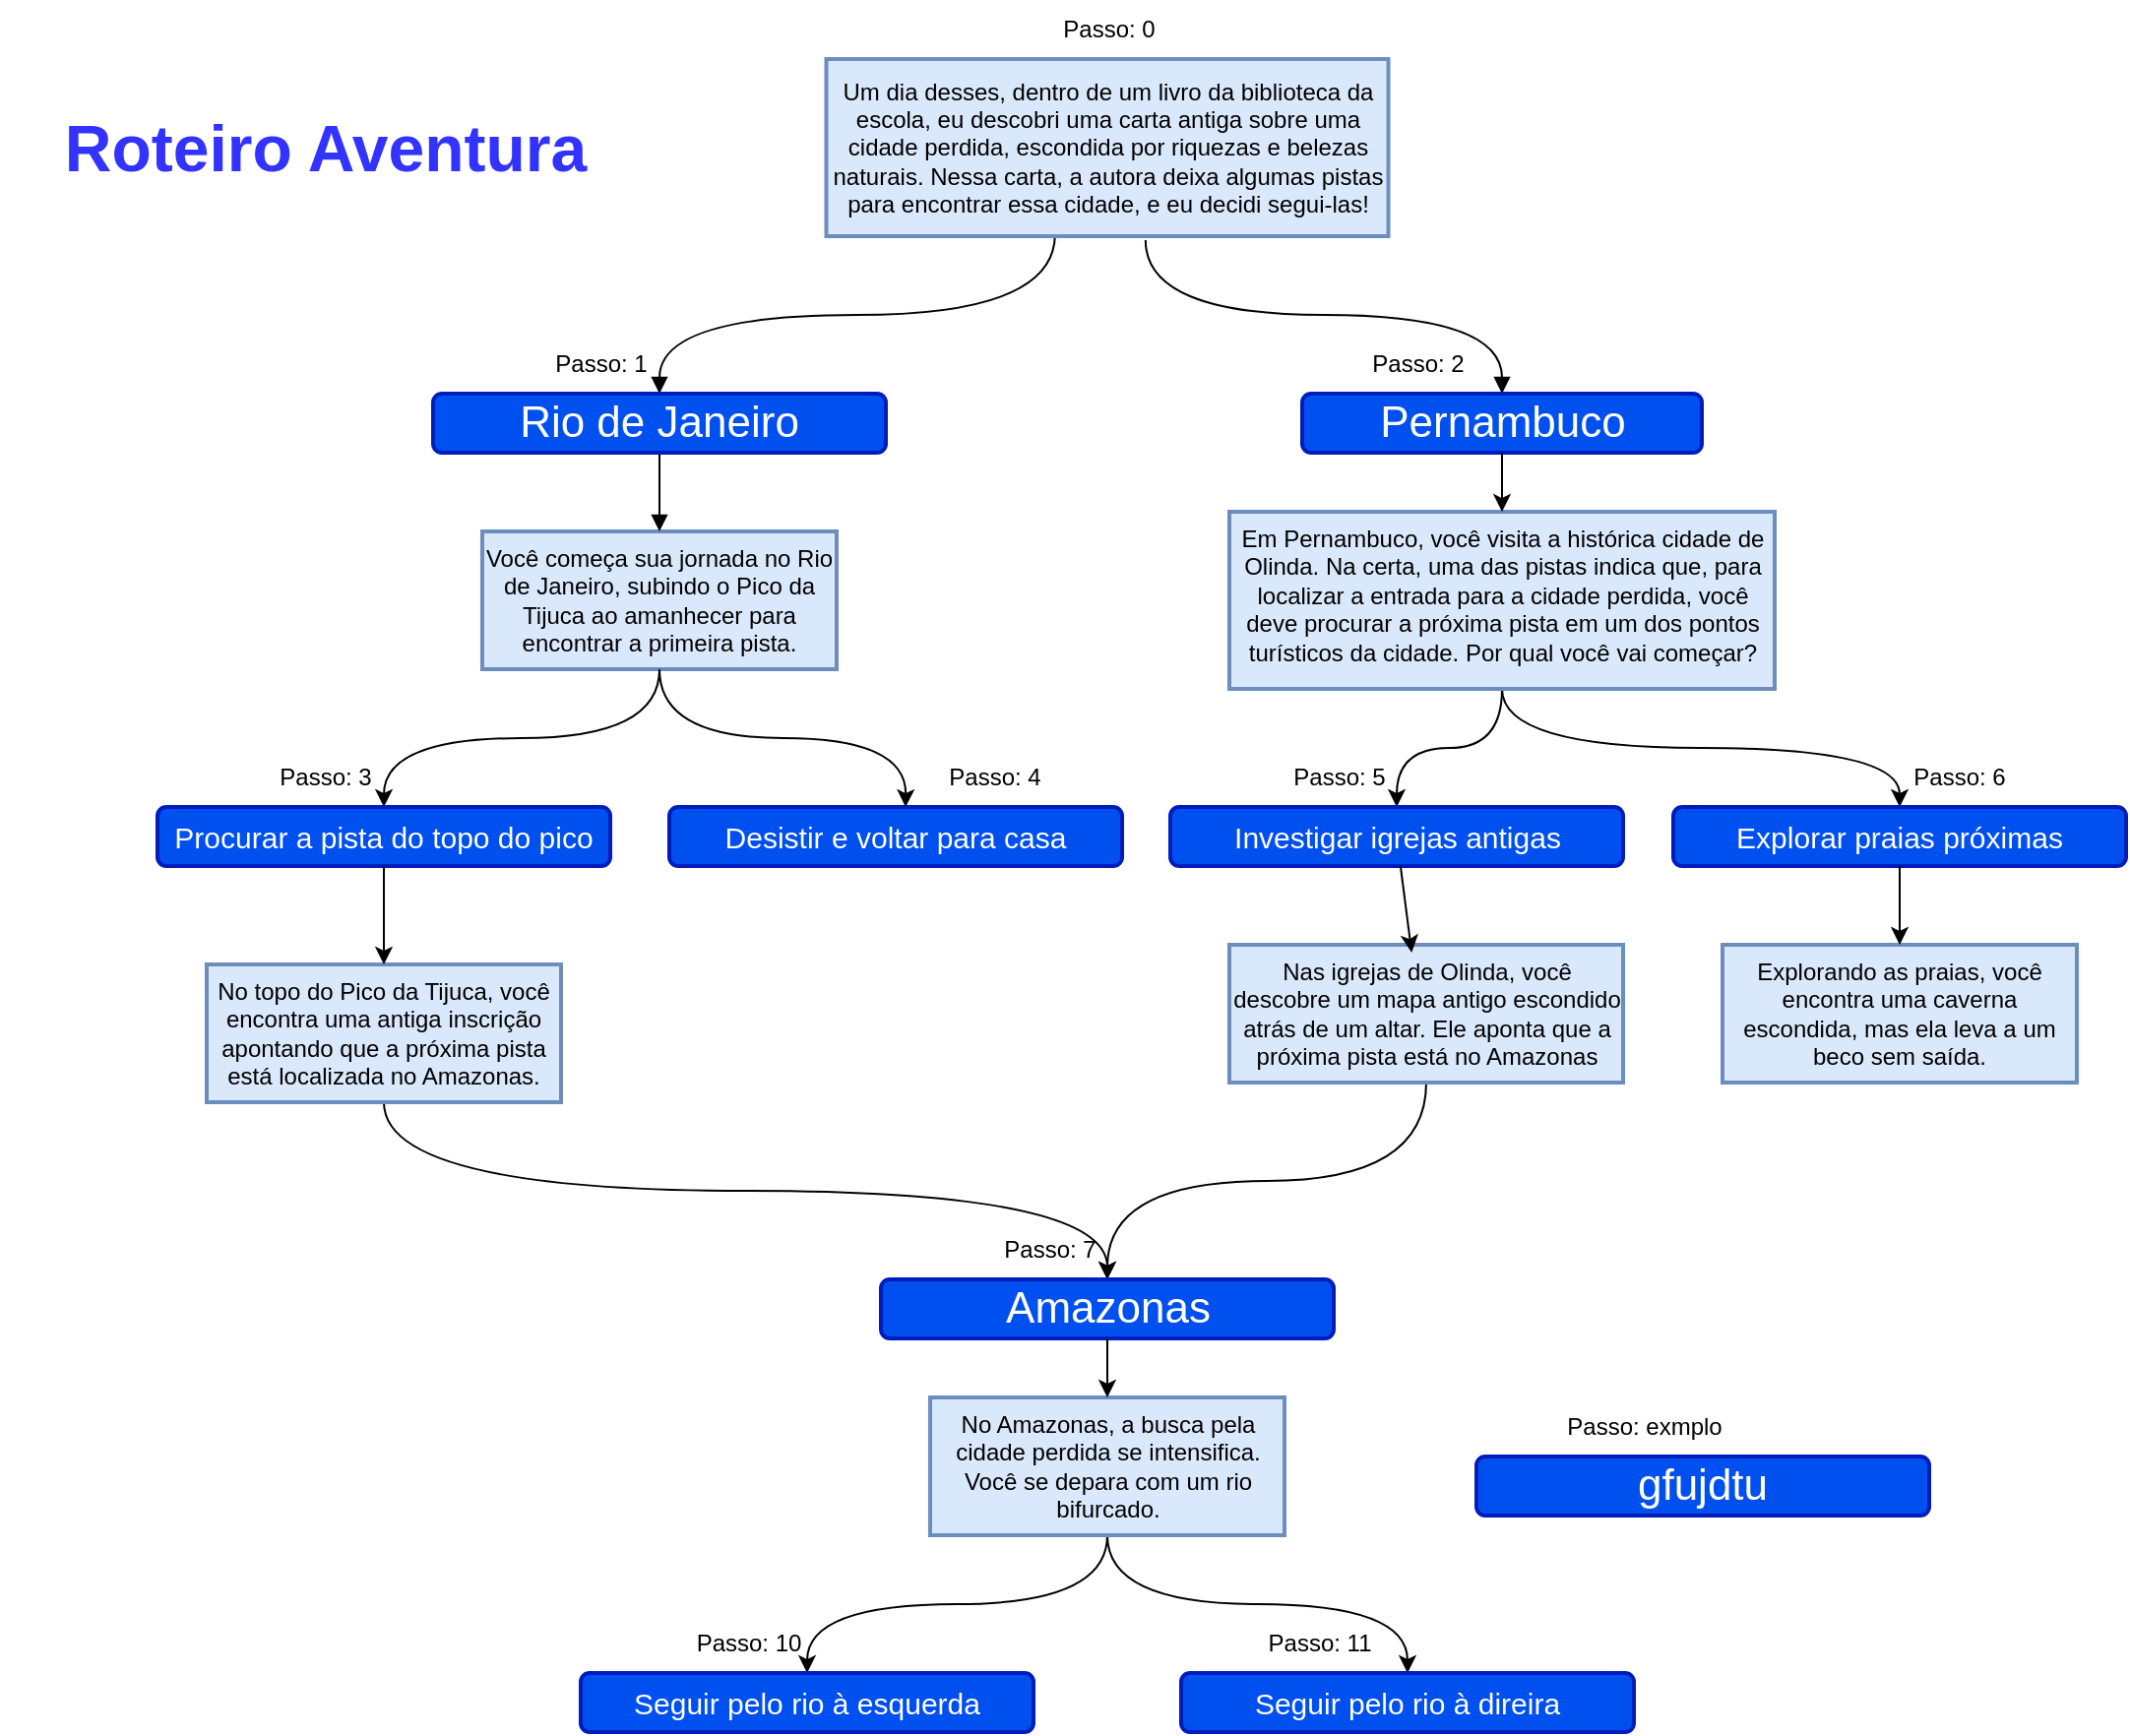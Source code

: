 <mxfile version="28.2.3">
  <diagram id="NOXWgNdLpGtzCkD4o4gN" name="Page-1">
    <mxGraphModel dx="796" dy="806" grid="1" gridSize="10" guides="1" tooltips="1" connect="1" arrows="1" fold="1" page="1" pageScale="1" pageWidth="850" pageHeight="1100" math="0" shadow="0">
      <root>
        <mxCell id="0" />
        <mxCell id="1" parent="0" />
        <mxCell id="Osc-jSaQV2gRz7m0Fzf3-87" style="edgeStyle=orthogonalEdgeStyle;rounded=0;orthogonalLoop=1;jettySize=auto;html=1;exitX=0.5;exitY=1;exitDx=0;exitDy=0;entryX=0.5;entryY=0;entryDx=0;entryDy=0;curved=1;" parent="1" source="20" target="Osc-jSaQV2gRz7m0Fzf3-85" edge="1">
          <mxGeometry relative="1" as="geometry" />
        </mxCell>
        <mxCell id="20" value="Você começa sua jornada no Rio de Janeiro, subindo o Pico da Tijuca ao amanhecer para encontrar a primeira pista.&#xa;" style="whiteSpace=wrap;strokeWidth=2;pointerEvents=0;align=center;verticalAlign=top;fontFamily=Helvetica;fontSize=12;fillColor=#dae8fc;strokeColor=#6c8ebf;" parent="1" vertex="1">
          <mxGeometry x="1225" y="280" width="180" height="70" as="geometry" />
        </mxCell>
        <mxCell id="35" value="" style="startArrow=none;endArrow=block;entryX=0.5;entryY=0;strokeColor=default;rounded=1;edgeStyle=orthogonalEdgeStyle;curved=1;exitX=0.407;exitY=0.989;exitDx=0;exitDy=0;exitPerimeter=0;" parent="1" source="2" target="10" edge="1">
          <mxGeometry relative="1" as="geometry">
            <mxPoint x="1430" y="130" as="sourcePoint" />
          </mxGeometry>
        </mxCell>
        <mxCell id="36" value="" style="curved=1;startArrow=none;endArrow=block;exitX=0.568;exitY=1.022;entryX=0.5;entryY=0;exitDx=0;exitDy=0;exitPerimeter=0;edgeStyle=orthogonalEdgeStyle;" parent="1" source="2" target="11" edge="1">
          <mxGeometry relative="1" as="geometry">
            <mxPoint x="1605" y="304.58" as="sourcePoint" />
          </mxGeometry>
        </mxCell>
        <mxCell id="45" value="" style="startArrow=none;endArrow=block;exitX=0.5;exitY=1;entryX=0.5;entryY=0;exitDx=0;exitDy=0;" parent="1" source="10" target="20" edge="1">
          <mxGeometry relative="1" as="geometry" />
        </mxCell>
        <mxCell id="Osc-jSaQV2gRz7m0Fzf3-55" value="&lt;h1&gt;&lt;span style=&quot;text-wrap-mode: wrap;&quot;&gt;&lt;font style=&quot;font-size: 33px; color: rgb(51, 51, 255);&quot;&gt;&lt;b style=&quot;&quot;&gt;Roteiro Aventura&lt;/b&gt;&lt;/font&gt;&lt;/span&gt;&lt;/h1&gt;" style="text;html=1;align=center;verticalAlign=middle;resizable=1;points=[];autosize=1;strokeColor=none;fillColor=none;rotation=0;imageAspect=0;movable=1;rotatable=1;deletable=1;editable=1;locked=0;connectable=1;" parent="1" vertex="1">
          <mxGeometry x="980" y="40" width="330" height="90" as="geometry" />
        </mxCell>
        <mxCell id="Osc-jSaQV2gRz7m0Fzf3-78" value="" style="group;pointerEvents=0;align=center;verticalAlign=top;fontFamily=Helvetica;fontSize=12;fontColor=default;fillColor=none;gradientColor=none;" parent="1" vertex="1" connectable="0">
          <mxGeometry x="1641.5" y="180" width="203" height="60" as="geometry" />
        </mxCell>
        <mxCell id="11" value="Pernambuco" style="whiteSpace=wrap;strokeWidth=2;fontSize=22;strokeColor=#001DBC;align=center;verticalAlign=middle;fontFamily=Helvetica;fontColor=#ffffff;fillColor=#0050ef;rounded=1;pointerEvents=0;gradientColor=none;" parent="Osc-jSaQV2gRz7m0Fzf3-78" vertex="1">
          <mxGeometry y="30" width="203" height="30" as="geometry" />
        </mxCell>
        <mxCell id="Osc-jSaQV2gRz7m0Fzf3-76" value="Passo: 2" style="text;html=1;align=center;verticalAlign=middle;resizable=0;points=[];autosize=1;strokeColor=none;fillColor=none;rounded=1;fontFamily=Helvetica;fontSize=12;fontColor=default;" parent="Osc-jSaQV2gRz7m0Fzf3-78" vertex="1">
          <mxGeometry x="23" width="70" height="30" as="geometry" />
        </mxCell>
        <mxCell id="2" value="Um dia desses, dentro de um livro da biblioteca da escola, eu descobri uma carta antiga sobre uma cidade perdida, escondida por riquezas e belezas naturais. Nessa carta, a autora deixa algumas pistas para encontrar essa cidade, e eu decidi segui-las!" style="whiteSpace=wrap;strokeWidth=2;labelBackgroundColor=none;rounded=0;fillStyle=auto;fillColor=#dae8fc;strokeColor=#6c8ebf;" parent="1" vertex="1">
          <mxGeometry x="1399.75" y="40" width="285.5" height="90" as="geometry" />
        </mxCell>
        <mxCell id="Osc-jSaQV2gRz7m0Fzf3-61" value="Passo: 0" style="text;html=1;align=center;verticalAlign=middle;resizable=0;points=[];autosize=1;strokeColor=none;fillColor=none;" parent="1" vertex="1">
          <mxGeometry x="1507.5" y="10" width="70" height="30" as="geometry" />
        </mxCell>
        <mxCell id="Osc-jSaQV2gRz7m0Fzf3-81" value="" style="group" parent="1" vertex="1" connectable="0">
          <mxGeometry x="1200" y="180" width="230" height="60" as="geometry" />
        </mxCell>
        <mxCell id="10" value="Rio de Janeiro" style="whiteSpace=wrap;strokeWidth=2;fontSize=22;rounded=1;fillColor=#0050ef;strokeColor=#001DBC;fontColor=#ffffff;" parent="Osc-jSaQV2gRz7m0Fzf3-81" vertex="1">
          <mxGeometry y="30" width="230" height="30" as="geometry" />
        </mxCell>
        <mxCell id="Osc-jSaQV2gRz7m0Fzf3-75" value="Passo: 1" style="text;html=1;align=center;verticalAlign=middle;resizable=0;points=[];autosize=1;strokeColor=none;fillColor=none;rounded=1;" parent="Osc-jSaQV2gRz7m0Fzf3-81" vertex="1">
          <mxGeometry x="50" width="70" height="30" as="geometry" />
        </mxCell>
        <mxCell id="Osc-jSaQV2gRz7m0Fzf3-101" style="edgeStyle=orthogonalEdgeStyle;rounded=0;orthogonalLoop=1;jettySize=auto;html=1;entryX=0.5;entryY=0;entryDx=0;entryDy=0;curved=1;" parent="1" source="Osc-jSaQV2gRz7m0Fzf3-82" target="Osc-jSaQV2gRz7m0Fzf3-96" edge="1">
          <mxGeometry relative="1" as="geometry" />
        </mxCell>
        <mxCell id="Osc-jSaQV2gRz7m0Fzf3-102" style="edgeStyle=orthogonalEdgeStyle;rounded=0;orthogonalLoop=1;jettySize=auto;html=1;entryX=0.5;entryY=0;entryDx=0;entryDy=0;curved=1;" parent="1" source="Osc-jSaQV2gRz7m0Fzf3-82" target="Osc-jSaQV2gRz7m0Fzf3-99" edge="1">
          <mxGeometry relative="1" as="geometry" />
        </mxCell>
        <mxCell id="Osc-jSaQV2gRz7m0Fzf3-82" value="Em Pernambuco, você visita a histórica cidade de Olinda. Na certa, uma das pistas indica que, para localizar a entrada para a cidade perdida, você deve procurar a próxima pista em um dos pontos turísticos da cidade. Por qual você vai começar?" style="whiteSpace=wrap;strokeWidth=2;pointerEvents=0;align=center;verticalAlign=top;fontFamily=Helvetica;fontSize=12;fillColor=#dae8fc;strokeColor=#6c8ebf;" parent="1" vertex="1">
          <mxGeometry x="1604.5" y="270" width="277" height="90" as="geometry" />
        </mxCell>
        <mxCell id="Osc-jSaQV2gRz7m0Fzf3-83" style="edgeStyle=none;rounded=0;orthogonalLoop=1;jettySize=auto;html=1;" parent="1" source="11" target="Osc-jSaQV2gRz7m0Fzf3-82" edge="1">
          <mxGeometry relative="1" as="geometry" />
        </mxCell>
        <mxCell id="Osc-jSaQV2gRz7m0Fzf3-84" value="" style="group" parent="1" vertex="1" connectable="0">
          <mxGeometry x="1060" y="390" width="230" height="60" as="geometry" />
        </mxCell>
        <mxCell id="Osc-jSaQV2gRz7m0Fzf3-85" value="Procurar a pista do topo do pico" style="whiteSpace=wrap;strokeWidth=2;fontSize=15;rounded=1;fillColor=#0050ef;strokeColor=#001DBC;fontColor=#ffffff;" parent="Osc-jSaQV2gRz7m0Fzf3-84" vertex="1">
          <mxGeometry y="30" width="230" height="30" as="geometry" />
        </mxCell>
        <mxCell id="Osc-jSaQV2gRz7m0Fzf3-86" value="Passo: 3" style="text;html=1;align=center;verticalAlign=middle;resizable=0;points=[];autosize=1;strokeColor=none;fillColor=none;rounded=1;" parent="Osc-jSaQV2gRz7m0Fzf3-84" vertex="1">
          <mxGeometry x="50" width="70" height="30" as="geometry" />
        </mxCell>
        <mxCell id="Osc-jSaQV2gRz7m0Fzf3-88" value="" style="group" parent="1" vertex="1" connectable="0">
          <mxGeometry x="1320" y="390" width="230" height="60" as="geometry" />
        </mxCell>
        <mxCell id="Osc-jSaQV2gRz7m0Fzf3-89" value="Desistir e voltar para casa" style="whiteSpace=wrap;strokeWidth=2;fontSize=15;rounded=1;fillColor=#0050ef;strokeColor=#001DBC;fontColor=#ffffff;" parent="Osc-jSaQV2gRz7m0Fzf3-88" vertex="1">
          <mxGeometry y="30" width="230" height="30" as="geometry" />
        </mxCell>
        <mxCell id="Osc-jSaQV2gRz7m0Fzf3-90" value="Passo: 4" style="text;html=1;align=center;verticalAlign=middle;resizable=0;points=[];autosize=1;strokeColor=none;fillColor=none;rounded=1;" parent="Osc-jSaQV2gRz7m0Fzf3-88" vertex="1">
          <mxGeometry x="130" width="70" height="30" as="geometry" />
        </mxCell>
        <mxCell id="Osc-jSaQV2gRz7m0Fzf3-91" style="edgeStyle=orthogonalEdgeStyle;rounded=0;orthogonalLoop=1;jettySize=auto;html=1;curved=1;exitX=0.5;exitY=1;exitDx=0;exitDy=0;" parent="1" source="20" edge="1">
          <mxGeometry relative="1" as="geometry">
            <mxPoint x="1440" y="420" as="targetPoint" />
          </mxGeometry>
        </mxCell>
        <mxCell id="Osc-jSaQV2gRz7m0Fzf3-112" style="edgeStyle=orthogonalEdgeStyle;rounded=0;orthogonalLoop=1;jettySize=auto;html=1;exitX=0.5;exitY=1;exitDx=0;exitDy=0;entryX=0.5;entryY=0;entryDx=0;entryDy=0;curved=1;" parent="1" source="Osc-jSaQV2gRz7m0Fzf3-93" target="Osc-jSaQV2gRz7m0Fzf3-108" edge="1">
          <mxGeometry relative="1" as="geometry" />
        </mxCell>
        <mxCell id="Osc-jSaQV2gRz7m0Fzf3-93" value="No topo do Pico da Tijuca, você encontra uma antiga inscrição apontando que a próxima pista está localizada no Amazonas." style="whiteSpace=wrap;strokeWidth=2;pointerEvents=0;align=center;verticalAlign=top;fontFamily=Helvetica;fontSize=12;fillColor=#dae8fc;strokeColor=#6c8ebf;" parent="1" vertex="1">
          <mxGeometry x="1085" y="500" width="180" height="70" as="geometry" />
        </mxCell>
        <mxCell id="Osc-jSaQV2gRz7m0Fzf3-94" style="edgeStyle=none;rounded=0;orthogonalLoop=1;jettySize=auto;html=1;entryX=0.5;entryY=0;entryDx=0;entryDy=0;" parent="1" source="Osc-jSaQV2gRz7m0Fzf3-85" target="Osc-jSaQV2gRz7m0Fzf3-93" edge="1">
          <mxGeometry relative="1" as="geometry" />
        </mxCell>
        <mxCell id="Osc-jSaQV2gRz7m0Fzf3-95" value="" style="group" parent="1" vertex="1" connectable="0">
          <mxGeometry x="1574.5" y="390" width="230" height="60" as="geometry" />
        </mxCell>
        <mxCell id="Osc-jSaQV2gRz7m0Fzf3-96" value="Investigar igrejas antigas" style="whiteSpace=wrap;strokeWidth=2;fontSize=15;rounded=1;fillColor=#0050ef;strokeColor=#001DBC;fontColor=#ffffff;" parent="Osc-jSaQV2gRz7m0Fzf3-95" vertex="1">
          <mxGeometry y="30" width="230" height="30" as="geometry" />
        </mxCell>
        <mxCell id="Osc-jSaQV2gRz7m0Fzf3-97" value="Passo: 5" style="text;html=1;align=center;verticalAlign=middle;resizable=0;points=[];autosize=1;strokeColor=none;fillColor=none;rounded=1;" parent="Osc-jSaQV2gRz7m0Fzf3-95" vertex="1">
          <mxGeometry x="50" width="70" height="30" as="geometry" />
        </mxCell>
        <mxCell id="Osc-jSaQV2gRz7m0Fzf3-98" value="" style="group" parent="1" vertex="1" connectable="0">
          <mxGeometry x="1830" y="390" width="230" height="60" as="geometry" />
        </mxCell>
        <mxCell id="Osc-jSaQV2gRz7m0Fzf3-99" value="Explorar praias próximas" style="whiteSpace=wrap;strokeWidth=2;fontSize=15;rounded=1;fillColor=#0050ef;strokeColor=#001DBC;fontColor=#ffffff;" parent="Osc-jSaQV2gRz7m0Fzf3-98" vertex="1">
          <mxGeometry y="30" width="230" height="30" as="geometry" />
        </mxCell>
        <mxCell id="Osc-jSaQV2gRz7m0Fzf3-100" value="Passo: 6" style="text;html=1;align=center;verticalAlign=middle;resizable=0;points=[];autosize=1;strokeColor=none;fillColor=none;rounded=1;" parent="Osc-jSaQV2gRz7m0Fzf3-98" vertex="1">
          <mxGeometry x="110" width="70" height="30" as="geometry" />
        </mxCell>
        <mxCell id="Osc-jSaQV2gRz7m0Fzf3-113" style="edgeStyle=orthogonalEdgeStyle;rounded=0;orthogonalLoop=1;jettySize=auto;html=1;entryX=0.5;entryY=0;entryDx=0;entryDy=0;curved=1;exitX=0.5;exitY=1;exitDx=0;exitDy=0;" parent="1" source="Osc-jSaQV2gRz7m0Fzf3-103" target="Osc-jSaQV2gRz7m0Fzf3-108" edge="1">
          <mxGeometry relative="1" as="geometry">
            <mxPoint x="1434" y="620" as="targetPoint" />
          </mxGeometry>
        </mxCell>
        <mxCell id="Osc-jSaQV2gRz7m0Fzf3-103" value="Nas igrejas de Olinda, você descobre um mapa antigo escondido atrás de um altar. Ele aponta que a próxima pista está no Amazonas" style="whiteSpace=wrap;strokeWidth=2;pointerEvents=0;align=center;verticalAlign=top;fontFamily=Helvetica;fontSize=12;fillColor=#dae8fc;strokeColor=#6c8ebf;" parent="1" vertex="1">
          <mxGeometry x="1604.5" y="490" width="200" height="70" as="geometry" />
        </mxCell>
        <mxCell id="Osc-jSaQV2gRz7m0Fzf3-104" value="Explorando as praias, você encontra uma caverna escondida, mas ela leva a um beco sem saída." style="whiteSpace=wrap;strokeWidth=2;pointerEvents=0;align=center;verticalAlign=top;fontFamily=Helvetica;fontSize=12;fillColor=#dae8fc;strokeColor=#6c8ebf;" parent="1" vertex="1">
          <mxGeometry x="1855" y="490" width="180" height="70" as="geometry" />
        </mxCell>
        <mxCell id="Osc-jSaQV2gRz7m0Fzf3-105" style="edgeStyle=none;rounded=0;orthogonalLoop=1;jettySize=auto;html=1;entryX=0.463;entryY=0.057;entryDx=0;entryDy=0;entryPerimeter=0;" parent="1" source="Osc-jSaQV2gRz7m0Fzf3-96" target="Osc-jSaQV2gRz7m0Fzf3-103" edge="1">
          <mxGeometry relative="1" as="geometry" />
        </mxCell>
        <mxCell id="Osc-jSaQV2gRz7m0Fzf3-106" style="edgeStyle=none;rounded=0;orthogonalLoop=1;jettySize=auto;html=1;entryX=0.5;entryY=0;entryDx=0;entryDy=0;" parent="1" source="Osc-jSaQV2gRz7m0Fzf3-99" target="Osc-jSaQV2gRz7m0Fzf3-104" edge="1">
          <mxGeometry relative="1" as="geometry" />
        </mxCell>
        <mxCell id="Osc-jSaQV2gRz7m0Fzf3-107" value="" style="group" parent="1" vertex="1" connectable="0">
          <mxGeometry x="1427.5" y="630" width="230" height="60" as="geometry" />
        </mxCell>
        <mxCell id="Osc-jSaQV2gRz7m0Fzf3-108" value="Amazonas" style="whiteSpace=wrap;strokeWidth=2;fontSize=22;rounded=1;fillColor=#0050ef;strokeColor=#001DBC;fontColor=#ffffff;" parent="Osc-jSaQV2gRz7m0Fzf3-107" vertex="1">
          <mxGeometry y="30" width="230" height="30" as="geometry" />
        </mxCell>
        <mxCell id="Osc-jSaQV2gRz7m0Fzf3-109" value="Passo: 7" style="text;html=1;align=center;verticalAlign=middle;resizable=0;points=[];autosize=1;strokeColor=none;fillColor=none;rounded=1;" parent="Osc-jSaQV2gRz7m0Fzf3-107" vertex="1">
          <mxGeometry x="50" width="70" height="30" as="geometry" />
        </mxCell>
        <mxCell id="Osc-jSaQV2gRz7m0Fzf3-121" style="edgeStyle=orthogonalEdgeStyle;rounded=0;orthogonalLoop=1;jettySize=auto;html=1;entryX=0.5;entryY=0;entryDx=0;entryDy=0;curved=1;" parent="1" source="Osc-jSaQV2gRz7m0Fzf3-110" target="Osc-jSaQV2gRz7m0Fzf3-115" edge="1">
          <mxGeometry relative="1" as="geometry" />
        </mxCell>
        <mxCell id="Osc-jSaQV2gRz7m0Fzf3-122" style="edgeStyle=orthogonalEdgeStyle;rounded=0;orthogonalLoop=1;jettySize=auto;html=1;exitX=0.5;exitY=1;exitDx=0;exitDy=0;entryX=0.5;entryY=0;entryDx=0;entryDy=0;curved=1;" parent="1" source="Osc-jSaQV2gRz7m0Fzf3-110" target="Osc-jSaQV2gRz7m0Fzf3-118" edge="1">
          <mxGeometry relative="1" as="geometry" />
        </mxCell>
        <mxCell id="Osc-jSaQV2gRz7m0Fzf3-110" value="No Amazonas, a busca pela cidade perdida se intensifica. Você se depara com um rio bifurcado." style="whiteSpace=wrap;strokeWidth=2;pointerEvents=0;align=center;verticalAlign=top;fontFamily=Helvetica;fontSize=12;fillColor=#dae8fc;strokeColor=#6c8ebf;" parent="1" vertex="1">
          <mxGeometry x="1452.5" y="720" width="180" height="70" as="geometry" />
        </mxCell>
        <mxCell id="Osc-jSaQV2gRz7m0Fzf3-111" style="edgeStyle=none;rounded=0;orthogonalLoop=1;jettySize=auto;html=1;entryX=0.5;entryY=0;entryDx=0;entryDy=0;" parent="1" source="Osc-jSaQV2gRz7m0Fzf3-108" target="Osc-jSaQV2gRz7m0Fzf3-110" edge="1">
          <mxGeometry relative="1" as="geometry" />
        </mxCell>
        <mxCell id="Osc-jSaQV2gRz7m0Fzf3-114" value="" style="group" parent="1" vertex="1" connectable="0">
          <mxGeometry x="1275" y="830" width="230" height="60" as="geometry" />
        </mxCell>
        <mxCell id="Osc-jSaQV2gRz7m0Fzf3-115" value="Seguir pelo rio à esquerda" style="whiteSpace=wrap;strokeWidth=2;fontSize=15;rounded=1;fillColor=#0050ef;strokeColor=#001DBC;fontColor=#ffffff;" parent="Osc-jSaQV2gRz7m0Fzf3-114" vertex="1">
          <mxGeometry y="30" width="230" height="30" as="geometry" />
        </mxCell>
        <mxCell id="Osc-jSaQV2gRz7m0Fzf3-116" value="Passo: 10" style="text;html=1;align=center;verticalAlign=middle;resizable=0;points=[];autosize=1;strokeColor=none;fillColor=none;rounded=1;" parent="Osc-jSaQV2gRz7m0Fzf3-114" vertex="1">
          <mxGeometry x="45" width="80" height="30" as="geometry" />
        </mxCell>
        <mxCell id="Osc-jSaQV2gRz7m0Fzf3-117" value="" style="group" parent="1" vertex="1" connectable="0">
          <mxGeometry x="1580" y="830" width="230" height="60" as="geometry" />
        </mxCell>
        <mxCell id="Osc-jSaQV2gRz7m0Fzf3-118" value="Seguir pelo rio à direira" style="whiteSpace=wrap;strokeWidth=2;fontSize=15;rounded=1;fillColor=#0050ef;strokeColor=#001DBC;fontColor=#ffffff;" parent="Osc-jSaQV2gRz7m0Fzf3-117" vertex="1">
          <mxGeometry y="30" width="230" height="30" as="geometry" />
        </mxCell>
        <mxCell id="Osc-jSaQV2gRz7m0Fzf3-119" value="Passo: 11" style="text;html=1;align=center;verticalAlign=middle;resizable=0;points=[];autosize=1;strokeColor=none;fillColor=none;rounded=1;" parent="Osc-jSaQV2gRz7m0Fzf3-117" vertex="1">
          <mxGeometry x="30" width="80" height="30" as="geometry" />
        </mxCell>
        <mxCell id="Osc-jSaQV2gRz7m0Fzf3-125" value="" style="group" parent="1" vertex="1" connectable="0">
          <mxGeometry x="1730" y="720" width="230" height="60" as="geometry" />
        </mxCell>
        <mxCell id="Osc-jSaQV2gRz7m0Fzf3-126" value="gfujdtu" style="whiteSpace=wrap;strokeWidth=2;fontSize=22;rounded=1;fillColor=#0050ef;strokeColor=#001DBC;fontColor=#ffffff;" parent="Osc-jSaQV2gRz7m0Fzf3-125" vertex="1">
          <mxGeometry y="30" width="230" height="30" as="geometry" />
        </mxCell>
        <mxCell id="Osc-jSaQV2gRz7m0Fzf3-127" value="Passo: exmplo" style="text;html=1;align=center;verticalAlign=middle;resizable=0;points=[];autosize=1;strokeColor=none;fillColor=none;rounded=1;" parent="Osc-jSaQV2gRz7m0Fzf3-125" vertex="1">
          <mxGeometry x="35" width="100" height="30" as="geometry" />
        </mxCell>
      </root>
    </mxGraphModel>
  </diagram>
</mxfile>
